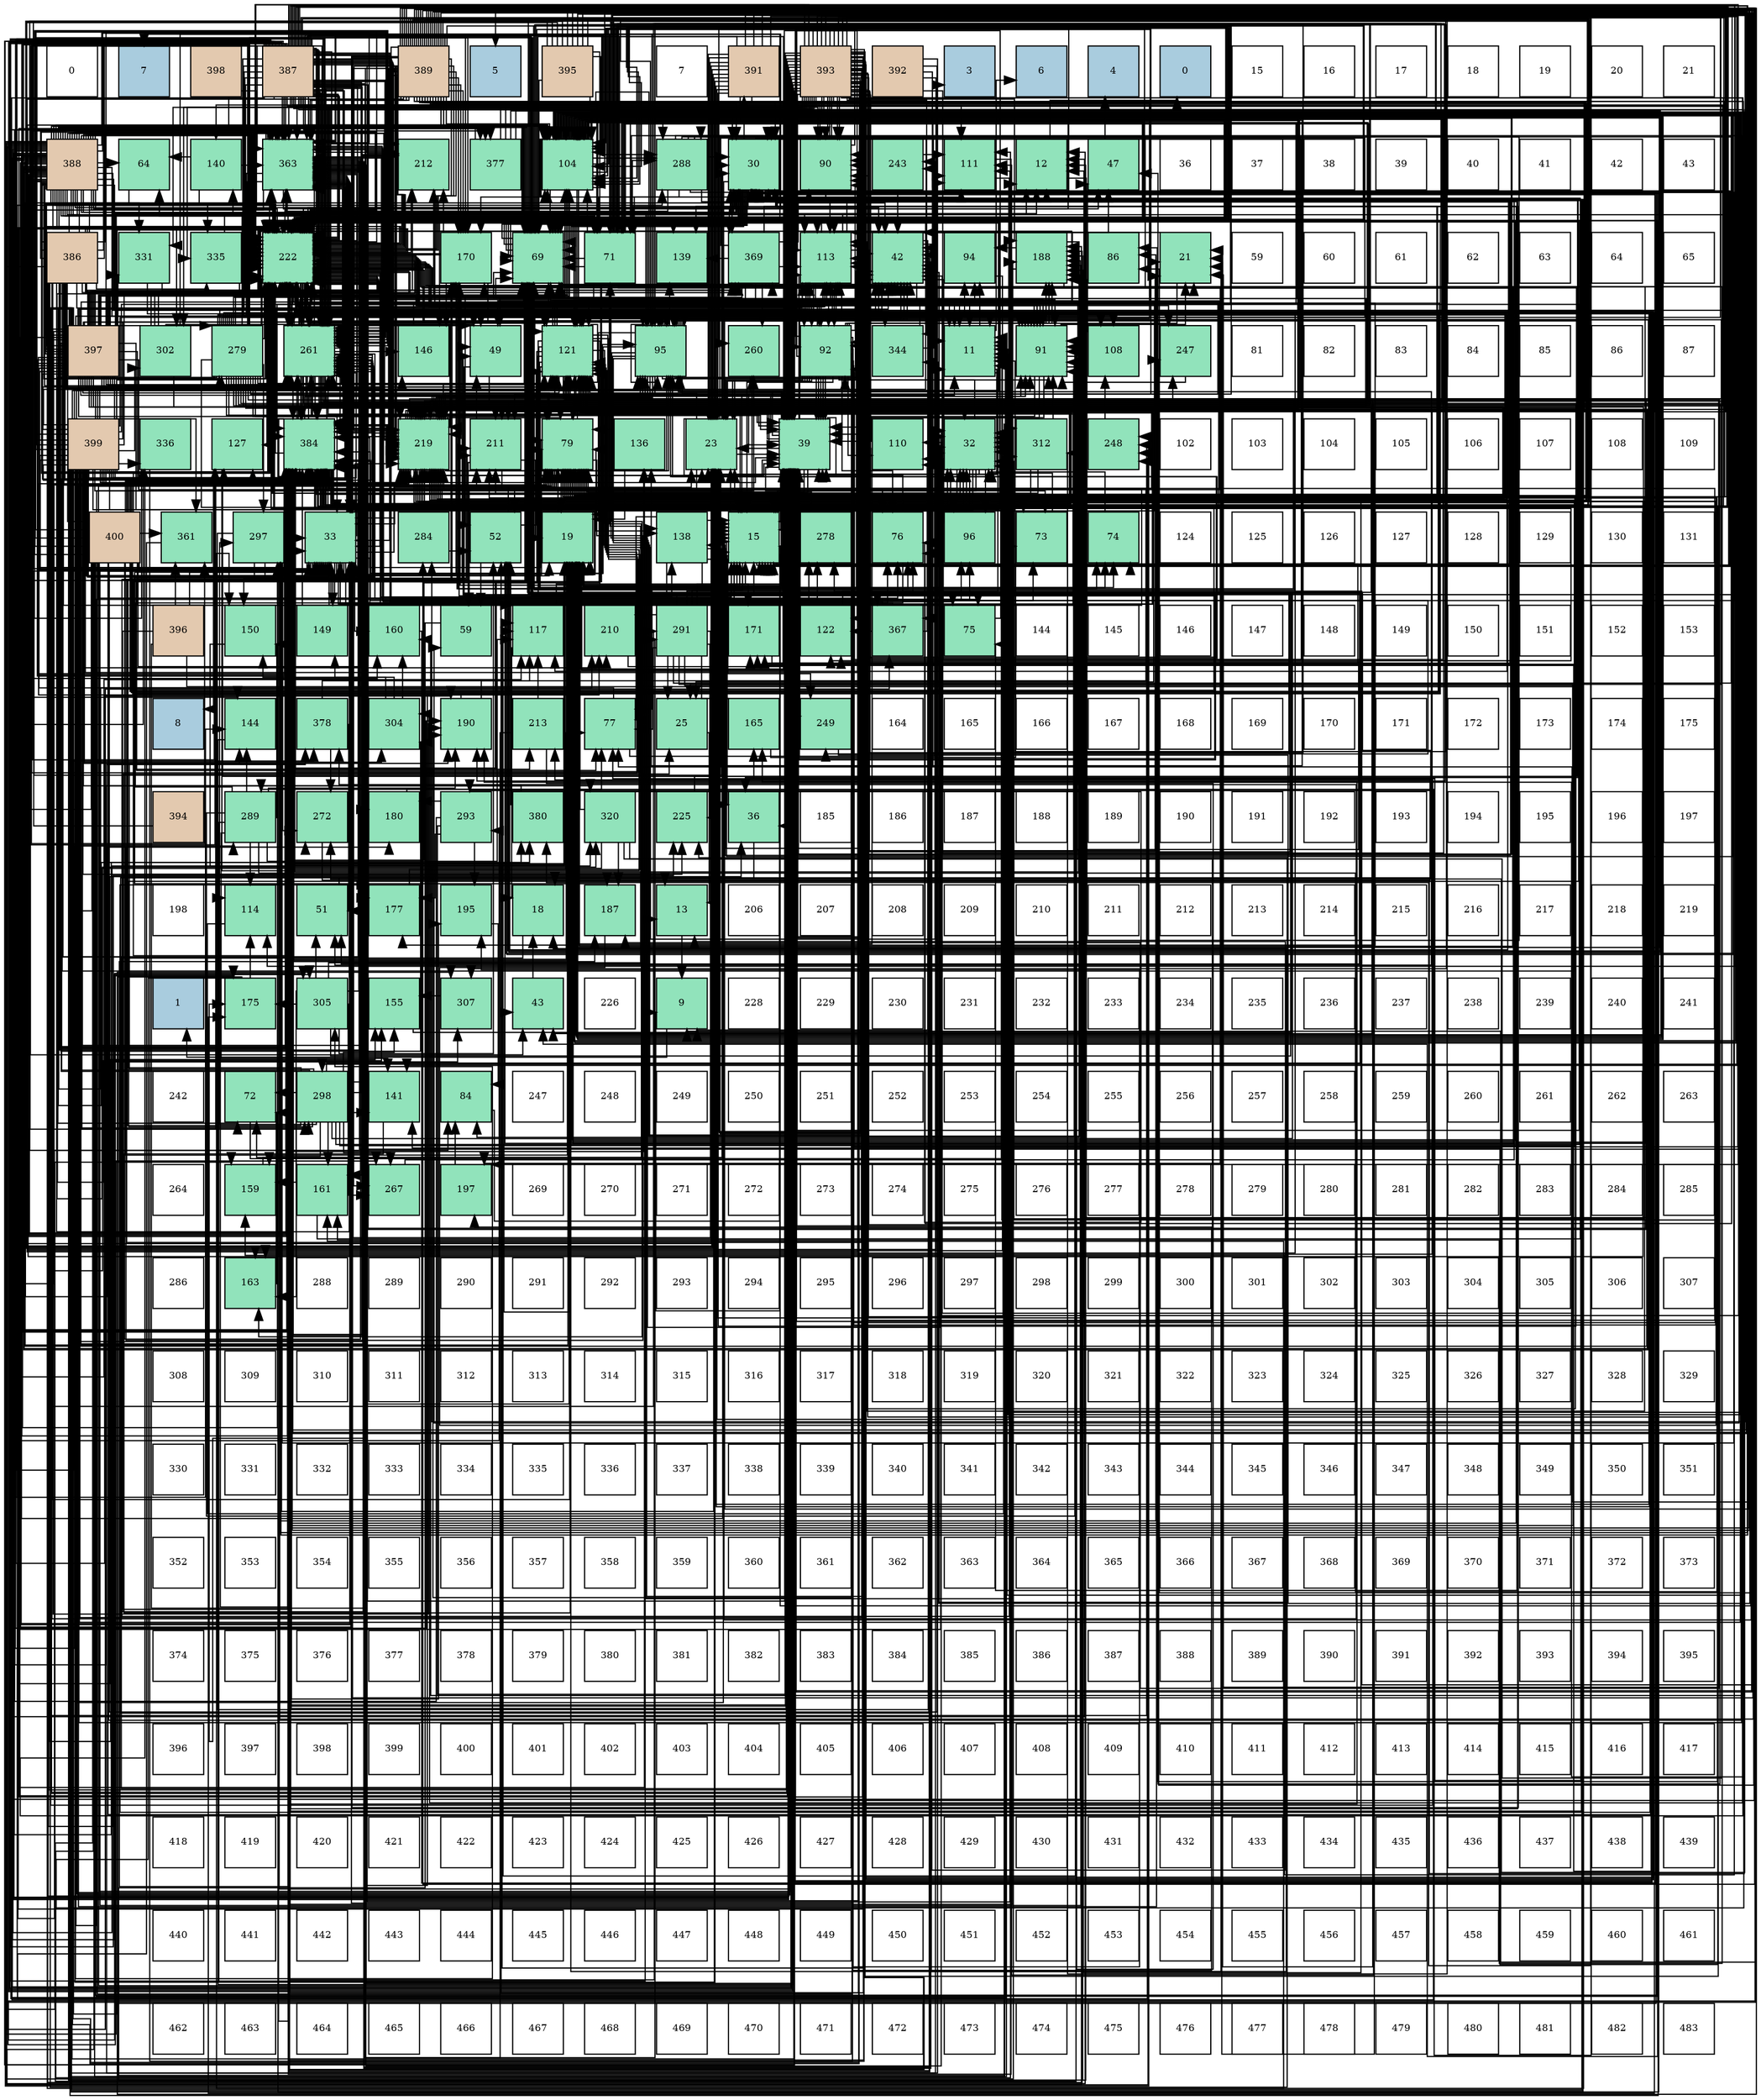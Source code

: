 digraph layout{
 rankdir=TB;
 splines=ortho;
 node [style=filled shape=square fixedsize=true width=0.6];
0[label="0", fontsize=8, fillcolor="#ffffff"];
1[label="7", fontsize=8, fillcolor="#a9ccde"];
2[label="398", fontsize=8, fillcolor="#e3c9af"];
3[label="387", fontsize=8, fillcolor="#e3c9af"];
4[label="389", fontsize=8, fillcolor="#e3c9af"];
5[label="5", fontsize=8, fillcolor="#a9ccde"];
6[label="395", fontsize=8, fillcolor="#e3c9af"];
7[label="7", fontsize=8, fillcolor="#ffffff"];
8[label="391", fontsize=8, fillcolor="#e3c9af"];
9[label="393", fontsize=8, fillcolor="#e3c9af"];
10[label="392", fontsize=8, fillcolor="#e3c9af"];
11[label="3", fontsize=8, fillcolor="#a9ccde"];
12[label="6", fontsize=8, fillcolor="#a9ccde"];
13[label="4", fontsize=8, fillcolor="#a9ccde"];
14[label="0", fontsize=8, fillcolor="#a9ccde"];
15[label="15", fontsize=8, fillcolor="#ffffff"];
16[label="16", fontsize=8, fillcolor="#ffffff"];
17[label="17", fontsize=8, fillcolor="#ffffff"];
18[label="18", fontsize=8, fillcolor="#ffffff"];
19[label="19", fontsize=8, fillcolor="#ffffff"];
20[label="20", fontsize=8, fillcolor="#ffffff"];
21[label="21", fontsize=8, fillcolor="#ffffff"];
22[label="388", fontsize=8, fillcolor="#e3c9af"];
23[label="64", fontsize=8, fillcolor="#91e3bb"];
24[label="140", fontsize=8, fillcolor="#91e3bb"];
25[label="363", fontsize=8, fillcolor="#91e3bb"];
26[label="212", fontsize=8, fillcolor="#91e3bb"];
27[label="377", fontsize=8, fillcolor="#91e3bb"];
28[label="104", fontsize=8, fillcolor="#91e3bb"];
29[label="288", fontsize=8, fillcolor="#91e3bb"];
30[label="30", fontsize=8, fillcolor="#91e3bb"];
31[label="90", fontsize=8, fillcolor="#91e3bb"];
32[label="243", fontsize=8, fillcolor="#91e3bb"];
33[label="111", fontsize=8, fillcolor="#91e3bb"];
34[label="12", fontsize=8, fillcolor="#91e3bb"];
35[label="47", fontsize=8, fillcolor="#91e3bb"];
36[label="36", fontsize=8, fillcolor="#ffffff"];
37[label="37", fontsize=8, fillcolor="#ffffff"];
38[label="38", fontsize=8, fillcolor="#ffffff"];
39[label="39", fontsize=8, fillcolor="#ffffff"];
40[label="40", fontsize=8, fillcolor="#ffffff"];
41[label="41", fontsize=8, fillcolor="#ffffff"];
42[label="42", fontsize=8, fillcolor="#ffffff"];
43[label="43", fontsize=8, fillcolor="#ffffff"];
44[label="386", fontsize=8, fillcolor="#e3c9af"];
45[label="331", fontsize=8, fillcolor="#91e3bb"];
46[label="335", fontsize=8, fillcolor="#91e3bb"];
47[label="222", fontsize=8, fillcolor="#91e3bb"];
48[label="170", fontsize=8, fillcolor="#91e3bb"];
49[label="69", fontsize=8, fillcolor="#91e3bb"];
50[label="71", fontsize=8, fillcolor="#91e3bb"];
51[label="139", fontsize=8, fillcolor="#91e3bb"];
52[label="369", fontsize=8, fillcolor="#91e3bb"];
53[label="113", fontsize=8, fillcolor="#91e3bb"];
54[label="42", fontsize=8, fillcolor="#91e3bb"];
55[label="94", fontsize=8, fillcolor="#91e3bb"];
56[label="188", fontsize=8, fillcolor="#91e3bb"];
57[label="86", fontsize=8, fillcolor="#91e3bb"];
58[label="21", fontsize=8, fillcolor="#91e3bb"];
59[label="59", fontsize=8, fillcolor="#ffffff"];
60[label="60", fontsize=8, fillcolor="#ffffff"];
61[label="61", fontsize=8, fillcolor="#ffffff"];
62[label="62", fontsize=8, fillcolor="#ffffff"];
63[label="63", fontsize=8, fillcolor="#ffffff"];
64[label="64", fontsize=8, fillcolor="#ffffff"];
65[label="65", fontsize=8, fillcolor="#ffffff"];
66[label="397", fontsize=8, fillcolor="#e3c9af"];
67[label="302", fontsize=8, fillcolor="#91e3bb"];
68[label="279", fontsize=8, fillcolor="#91e3bb"];
69[label="261", fontsize=8, fillcolor="#91e3bb"];
70[label="146", fontsize=8, fillcolor="#91e3bb"];
71[label="49", fontsize=8, fillcolor="#91e3bb"];
72[label="121", fontsize=8, fillcolor="#91e3bb"];
73[label="95", fontsize=8, fillcolor="#91e3bb"];
74[label="260", fontsize=8, fillcolor="#91e3bb"];
75[label="92", fontsize=8, fillcolor="#91e3bb"];
76[label="344", fontsize=8, fillcolor="#91e3bb"];
77[label="11", fontsize=8, fillcolor="#91e3bb"];
78[label="91", fontsize=8, fillcolor="#91e3bb"];
79[label="108", fontsize=8, fillcolor="#91e3bb"];
80[label="247", fontsize=8, fillcolor="#91e3bb"];
81[label="81", fontsize=8, fillcolor="#ffffff"];
82[label="82", fontsize=8, fillcolor="#ffffff"];
83[label="83", fontsize=8, fillcolor="#ffffff"];
84[label="84", fontsize=8, fillcolor="#ffffff"];
85[label="85", fontsize=8, fillcolor="#ffffff"];
86[label="86", fontsize=8, fillcolor="#ffffff"];
87[label="87", fontsize=8, fillcolor="#ffffff"];
88[label="399", fontsize=8, fillcolor="#e3c9af"];
89[label="336", fontsize=8, fillcolor="#91e3bb"];
90[label="127", fontsize=8, fillcolor="#91e3bb"];
91[label="384", fontsize=8, fillcolor="#91e3bb"];
92[label="219", fontsize=8, fillcolor="#91e3bb"];
93[label="211", fontsize=8, fillcolor="#91e3bb"];
94[label="79", fontsize=8, fillcolor="#91e3bb"];
95[label="136", fontsize=8, fillcolor="#91e3bb"];
96[label="23", fontsize=8, fillcolor="#91e3bb"];
97[label="39", fontsize=8, fillcolor="#91e3bb"];
98[label="110", fontsize=8, fillcolor="#91e3bb"];
99[label="32", fontsize=8, fillcolor="#91e3bb"];
100[label="312", fontsize=8, fillcolor="#91e3bb"];
101[label="248", fontsize=8, fillcolor="#91e3bb"];
102[label="102", fontsize=8, fillcolor="#ffffff"];
103[label="103", fontsize=8, fillcolor="#ffffff"];
104[label="104", fontsize=8, fillcolor="#ffffff"];
105[label="105", fontsize=8, fillcolor="#ffffff"];
106[label="106", fontsize=8, fillcolor="#ffffff"];
107[label="107", fontsize=8, fillcolor="#ffffff"];
108[label="108", fontsize=8, fillcolor="#ffffff"];
109[label="109", fontsize=8, fillcolor="#ffffff"];
110[label="400", fontsize=8, fillcolor="#e3c9af"];
111[label="361", fontsize=8, fillcolor="#91e3bb"];
112[label="297", fontsize=8, fillcolor="#91e3bb"];
113[label="33", fontsize=8, fillcolor="#91e3bb"];
114[label="284", fontsize=8, fillcolor="#91e3bb"];
115[label="52", fontsize=8, fillcolor="#91e3bb"];
116[label="19", fontsize=8, fillcolor="#91e3bb"];
117[label="138", fontsize=8, fillcolor="#91e3bb"];
118[label="15", fontsize=8, fillcolor="#91e3bb"];
119[label="278", fontsize=8, fillcolor="#91e3bb"];
120[label="76", fontsize=8, fillcolor="#91e3bb"];
121[label="96", fontsize=8, fillcolor="#91e3bb"];
122[label="73", fontsize=8, fillcolor="#91e3bb"];
123[label="74", fontsize=8, fillcolor="#91e3bb"];
124[label="124", fontsize=8, fillcolor="#ffffff"];
125[label="125", fontsize=8, fillcolor="#ffffff"];
126[label="126", fontsize=8, fillcolor="#ffffff"];
127[label="127", fontsize=8, fillcolor="#ffffff"];
128[label="128", fontsize=8, fillcolor="#ffffff"];
129[label="129", fontsize=8, fillcolor="#ffffff"];
130[label="130", fontsize=8, fillcolor="#ffffff"];
131[label="131", fontsize=8, fillcolor="#ffffff"];
132[label="396", fontsize=8, fillcolor="#e3c9af"];
133[label="150", fontsize=8, fillcolor="#91e3bb"];
134[label="149", fontsize=8, fillcolor="#91e3bb"];
135[label="160", fontsize=8, fillcolor="#91e3bb"];
136[label="59", fontsize=8, fillcolor="#91e3bb"];
137[label="117", fontsize=8, fillcolor="#91e3bb"];
138[label="210", fontsize=8, fillcolor="#91e3bb"];
139[label="291", fontsize=8, fillcolor="#91e3bb"];
140[label="171", fontsize=8, fillcolor="#91e3bb"];
141[label="122", fontsize=8, fillcolor="#91e3bb"];
142[label="367", fontsize=8, fillcolor="#91e3bb"];
143[label="75", fontsize=8, fillcolor="#91e3bb"];
144[label="144", fontsize=8, fillcolor="#ffffff"];
145[label="145", fontsize=8, fillcolor="#ffffff"];
146[label="146", fontsize=8, fillcolor="#ffffff"];
147[label="147", fontsize=8, fillcolor="#ffffff"];
148[label="148", fontsize=8, fillcolor="#ffffff"];
149[label="149", fontsize=8, fillcolor="#ffffff"];
150[label="150", fontsize=8, fillcolor="#ffffff"];
151[label="151", fontsize=8, fillcolor="#ffffff"];
152[label="152", fontsize=8, fillcolor="#ffffff"];
153[label="153", fontsize=8, fillcolor="#ffffff"];
154[label="8", fontsize=8, fillcolor="#a9ccde"];
155[label="144", fontsize=8, fillcolor="#91e3bb"];
156[label="378", fontsize=8, fillcolor="#91e3bb"];
157[label="304", fontsize=8, fillcolor="#91e3bb"];
158[label="190", fontsize=8, fillcolor="#91e3bb"];
159[label="213", fontsize=8, fillcolor="#91e3bb"];
160[label="77", fontsize=8, fillcolor="#91e3bb"];
161[label="25", fontsize=8, fillcolor="#91e3bb"];
162[label="165", fontsize=8, fillcolor="#91e3bb"];
163[label="249", fontsize=8, fillcolor="#91e3bb"];
164[label="164", fontsize=8, fillcolor="#ffffff"];
165[label="165", fontsize=8, fillcolor="#ffffff"];
166[label="166", fontsize=8, fillcolor="#ffffff"];
167[label="167", fontsize=8, fillcolor="#ffffff"];
168[label="168", fontsize=8, fillcolor="#ffffff"];
169[label="169", fontsize=8, fillcolor="#ffffff"];
170[label="170", fontsize=8, fillcolor="#ffffff"];
171[label="171", fontsize=8, fillcolor="#ffffff"];
172[label="172", fontsize=8, fillcolor="#ffffff"];
173[label="173", fontsize=8, fillcolor="#ffffff"];
174[label="174", fontsize=8, fillcolor="#ffffff"];
175[label="175", fontsize=8, fillcolor="#ffffff"];
176[label="394", fontsize=8, fillcolor="#e3c9af"];
177[label="289", fontsize=8, fillcolor="#91e3bb"];
178[label="272", fontsize=8, fillcolor="#91e3bb"];
179[label="180", fontsize=8, fillcolor="#91e3bb"];
180[label="293", fontsize=8, fillcolor="#91e3bb"];
181[label="380", fontsize=8, fillcolor="#91e3bb"];
182[label="320", fontsize=8, fillcolor="#91e3bb"];
183[label="225", fontsize=8, fillcolor="#91e3bb"];
184[label="36", fontsize=8, fillcolor="#91e3bb"];
185[label="185", fontsize=8, fillcolor="#ffffff"];
186[label="186", fontsize=8, fillcolor="#ffffff"];
187[label="187", fontsize=8, fillcolor="#ffffff"];
188[label="188", fontsize=8, fillcolor="#ffffff"];
189[label="189", fontsize=8, fillcolor="#ffffff"];
190[label="190", fontsize=8, fillcolor="#ffffff"];
191[label="191", fontsize=8, fillcolor="#ffffff"];
192[label="192", fontsize=8, fillcolor="#ffffff"];
193[label="193", fontsize=8, fillcolor="#ffffff"];
194[label="194", fontsize=8, fillcolor="#ffffff"];
195[label="195", fontsize=8, fillcolor="#ffffff"];
196[label="196", fontsize=8, fillcolor="#ffffff"];
197[label="197", fontsize=8, fillcolor="#ffffff"];
198[label="198", fontsize=8, fillcolor="#ffffff"];
199[label="114", fontsize=8, fillcolor="#91e3bb"];
200[label="51", fontsize=8, fillcolor="#91e3bb"];
201[label="177", fontsize=8, fillcolor="#91e3bb"];
202[label="195", fontsize=8, fillcolor="#91e3bb"];
203[label="18", fontsize=8, fillcolor="#91e3bb"];
204[label="187", fontsize=8, fillcolor="#91e3bb"];
205[label="13", fontsize=8, fillcolor="#91e3bb"];
206[label="206", fontsize=8, fillcolor="#ffffff"];
207[label="207", fontsize=8, fillcolor="#ffffff"];
208[label="208", fontsize=8, fillcolor="#ffffff"];
209[label="209", fontsize=8, fillcolor="#ffffff"];
210[label="210", fontsize=8, fillcolor="#ffffff"];
211[label="211", fontsize=8, fillcolor="#ffffff"];
212[label="212", fontsize=8, fillcolor="#ffffff"];
213[label="213", fontsize=8, fillcolor="#ffffff"];
214[label="214", fontsize=8, fillcolor="#ffffff"];
215[label="215", fontsize=8, fillcolor="#ffffff"];
216[label="216", fontsize=8, fillcolor="#ffffff"];
217[label="217", fontsize=8, fillcolor="#ffffff"];
218[label="218", fontsize=8, fillcolor="#ffffff"];
219[label="219", fontsize=8, fillcolor="#ffffff"];
220[label="1", fontsize=8, fillcolor="#a9ccde"];
221[label="175", fontsize=8, fillcolor="#91e3bb"];
222[label="305", fontsize=8, fillcolor="#91e3bb"];
223[label="155", fontsize=8, fillcolor="#91e3bb"];
224[label="307", fontsize=8, fillcolor="#91e3bb"];
225[label="43", fontsize=8, fillcolor="#91e3bb"];
226[label="226", fontsize=8, fillcolor="#ffffff"];
227[label="9", fontsize=8, fillcolor="#91e3bb"];
228[label="228", fontsize=8, fillcolor="#ffffff"];
229[label="229", fontsize=8, fillcolor="#ffffff"];
230[label="230", fontsize=8, fillcolor="#ffffff"];
231[label="231", fontsize=8, fillcolor="#ffffff"];
232[label="232", fontsize=8, fillcolor="#ffffff"];
233[label="233", fontsize=8, fillcolor="#ffffff"];
234[label="234", fontsize=8, fillcolor="#ffffff"];
235[label="235", fontsize=8, fillcolor="#ffffff"];
236[label="236", fontsize=8, fillcolor="#ffffff"];
237[label="237", fontsize=8, fillcolor="#ffffff"];
238[label="238", fontsize=8, fillcolor="#ffffff"];
239[label="239", fontsize=8, fillcolor="#ffffff"];
240[label="240", fontsize=8, fillcolor="#ffffff"];
241[label="241", fontsize=8, fillcolor="#ffffff"];
242[label="242", fontsize=8, fillcolor="#ffffff"];
243[label="72", fontsize=8, fillcolor="#91e3bb"];
244[label="298", fontsize=8, fillcolor="#91e3bb"];
245[label="141", fontsize=8, fillcolor="#91e3bb"];
246[label="84", fontsize=8, fillcolor="#91e3bb"];
247[label="247", fontsize=8, fillcolor="#ffffff"];
248[label="248", fontsize=8, fillcolor="#ffffff"];
249[label="249", fontsize=8, fillcolor="#ffffff"];
250[label="250", fontsize=8, fillcolor="#ffffff"];
251[label="251", fontsize=8, fillcolor="#ffffff"];
252[label="252", fontsize=8, fillcolor="#ffffff"];
253[label="253", fontsize=8, fillcolor="#ffffff"];
254[label="254", fontsize=8, fillcolor="#ffffff"];
255[label="255", fontsize=8, fillcolor="#ffffff"];
256[label="256", fontsize=8, fillcolor="#ffffff"];
257[label="257", fontsize=8, fillcolor="#ffffff"];
258[label="258", fontsize=8, fillcolor="#ffffff"];
259[label="259", fontsize=8, fillcolor="#ffffff"];
260[label="260", fontsize=8, fillcolor="#ffffff"];
261[label="261", fontsize=8, fillcolor="#ffffff"];
262[label="262", fontsize=8, fillcolor="#ffffff"];
263[label="263", fontsize=8, fillcolor="#ffffff"];
264[label="264", fontsize=8, fillcolor="#ffffff"];
265[label="159", fontsize=8, fillcolor="#91e3bb"];
266[label="161", fontsize=8, fillcolor="#91e3bb"];
267[label="267", fontsize=8, fillcolor="#91e3bb"];
268[label="197", fontsize=8, fillcolor="#91e3bb"];
269[label="269", fontsize=8, fillcolor="#ffffff"];
270[label="270", fontsize=8, fillcolor="#ffffff"];
271[label="271", fontsize=8, fillcolor="#ffffff"];
272[label="272", fontsize=8, fillcolor="#ffffff"];
273[label="273", fontsize=8, fillcolor="#ffffff"];
274[label="274", fontsize=8, fillcolor="#ffffff"];
275[label="275", fontsize=8, fillcolor="#ffffff"];
276[label="276", fontsize=8, fillcolor="#ffffff"];
277[label="277", fontsize=8, fillcolor="#ffffff"];
278[label="278", fontsize=8, fillcolor="#ffffff"];
279[label="279", fontsize=8, fillcolor="#ffffff"];
280[label="280", fontsize=8, fillcolor="#ffffff"];
281[label="281", fontsize=8, fillcolor="#ffffff"];
282[label="282", fontsize=8, fillcolor="#ffffff"];
283[label="283", fontsize=8, fillcolor="#ffffff"];
284[label="284", fontsize=8, fillcolor="#ffffff"];
285[label="285", fontsize=8, fillcolor="#ffffff"];
286[label="286", fontsize=8, fillcolor="#ffffff"];
287[label="163", fontsize=8, fillcolor="#91e3bb"];
288[label="288", fontsize=8, fillcolor="#ffffff"];
289[label="289", fontsize=8, fillcolor="#ffffff"];
290[label="290", fontsize=8, fillcolor="#ffffff"];
291[label="291", fontsize=8, fillcolor="#ffffff"];
292[label="292", fontsize=8, fillcolor="#ffffff"];
293[label="293", fontsize=8, fillcolor="#ffffff"];
294[label="294", fontsize=8, fillcolor="#ffffff"];
295[label="295", fontsize=8, fillcolor="#ffffff"];
296[label="296", fontsize=8, fillcolor="#ffffff"];
297[label="297", fontsize=8, fillcolor="#ffffff"];
298[label="298", fontsize=8, fillcolor="#ffffff"];
299[label="299", fontsize=8, fillcolor="#ffffff"];
300[label="300", fontsize=8, fillcolor="#ffffff"];
301[label="301", fontsize=8, fillcolor="#ffffff"];
302[label="302", fontsize=8, fillcolor="#ffffff"];
303[label="303", fontsize=8, fillcolor="#ffffff"];
304[label="304", fontsize=8, fillcolor="#ffffff"];
305[label="305", fontsize=8, fillcolor="#ffffff"];
306[label="306", fontsize=8, fillcolor="#ffffff"];
307[label="307", fontsize=8, fillcolor="#ffffff"];
308[label="308", fontsize=8, fillcolor="#ffffff"];
309[label="309", fontsize=8, fillcolor="#ffffff"];
310[label="310", fontsize=8, fillcolor="#ffffff"];
311[label="311", fontsize=8, fillcolor="#ffffff"];
312[label="312", fontsize=8, fillcolor="#ffffff"];
313[label="313", fontsize=8, fillcolor="#ffffff"];
314[label="314", fontsize=8, fillcolor="#ffffff"];
315[label="315", fontsize=8, fillcolor="#ffffff"];
316[label="316", fontsize=8, fillcolor="#ffffff"];
317[label="317", fontsize=8, fillcolor="#ffffff"];
318[label="318", fontsize=8, fillcolor="#ffffff"];
319[label="319", fontsize=8, fillcolor="#ffffff"];
320[label="320", fontsize=8, fillcolor="#ffffff"];
321[label="321", fontsize=8, fillcolor="#ffffff"];
322[label="322", fontsize=8, fillcolor="#ffffff"];
323[label="323", fontsize=8, fillcolor="#ffffff"];
324[label="324", fontsize=8, fillcolor="#ffffff"];
325[label="325", fontsize=8, fillcolor="#ffffff"];
326[label="326", fontsize=8, fillcolor="#ffffff"];
327[label="327", fontsize=8, fillcolor="#ffffff"];
328[label="328", fontsize=8, fillcolor="#ffffff"];
329[label="329", fontsize=8, fillcolor="#ffffff"];
330[label="330", fontsize=8, fillcolor="#ffffff"];
331[label="331", fontsize=8, fillcolor="#ffffff"];
332[label="332", fontsize=8, fillcolor="#ffffff"];
333[label="333", fontsize=8, fillcolor="#ffffff"];
334[label="334", fontsize=8, fillcolor="#ffffff"];
335[label="335", fontsize=8, fillcolor="#ffffff"];
336[label="336", fontsize=8, fillcolor="#ffffff"];
337[label="337", fontsize=8, fillcolor="#ffffff"];
338[label="338", fontsize=8, fillcolor="#ffffff"];
339[label="339", fontsize=8, fillcolor="#ffffff"];
340[label="340", fontsize=8, fillcolor="#ffffff"];
341[label="341", fontsize=8, fillcolor="#ffffff"];
342[label="342", fontsize=8, fillcolor="#ffffff"];
343[label="343", fontsize=8, fillcolor="#ffffff"];
344[label="344", fontsize=8, fillcolor="#ffffff"];
345[label="345", fontsize=8, fillcolor="#ffffff"];
346[label="346", fontsize=8, fillcolor="#ffffff"];
347[label="347", fontsize=8, fillcolor="#ffffff"];
348[label="348", fontsize=8, fillcolor="#ffffff"];
349[label="349", fontsize=8, fillcolor="#ffffff"];
350[label="350", fontsize=8, fillcolor="#ffffff"];
351[label="351", fontsize=8, fillcolor="#ffffff"];
352[label="352", fontsize=8, fillcolor="#ffffff"];
353[label="353", fontsize=8, fillcolor="#ffffff"];
354[label="354", fontsize=8, fillcolor="#ffffff"];
355[label="355", fontsize=8, fillcolor="#ffffff"];
356[label="356", fontsize=8, fillcolor="#ffffff"];
357[label="357", fontsize=8, fillcolor="#ffffff"];
358[label="358", fontsize=8, fillcolor="#ffffff"];
359[label="359", fontsize=8, fillcolor="#ffffff"];
360[label="360", fontsize=8, fillcolor="#ffffff"];
361[label="361", fontsize=8, fillcolor="#ffffff"];
362[label="362", fontsize=8, fillcolor="#ffffff"];
363[label="363", fontsize=8, fillcolor="#ffffff"];
364[label="364", fontsize=8, fillcolor="#ffffff"];
365[label="365", fontsize=8, fillcolor="#ffffff"];
366[label="366", fontsize=8, fillcolor="#ffffff"];
367[label="367", fontsize=8, fillcolor="#ffffff"];
368[label="368", fontsize=8, fillcolor="#ffffff"];
369[label="369", fontsize=8, fillcolor="#ffffff"];
370[label="370", fontsize=8, fillcolor="#ffffff"];
371[label="371", fontsize=8, fillcolor="#ffffff"];
372[label="372", fontsize=8, fillcolor="#ffffff"];
373[label="373", fontsize=8, fillcolor="#ffffff"];
374[label="374", fontsize=8, fillcolor="#ffffff"];
375[label="375", fontsize=8, fillcolor="#ffffff"];
376[label="376", fontsize=8, fillcolor="#ffffff"];
377[label="377", fontsize=8, fillcolor="#ffffff"];
378[label="378", fontsize=8, fillcolor="#ffffff"];
379[label="379", fontsize=8, fillcolor="#ffffff"];
380[label="380", fontsize=8, fillcolor="#ffffff"];
381[label="381", fontsize=8, fillcolor="#ffffff"];
382[label="382", fontsize=8, fillcolor="#ffffff"];
383[label="383", fontsize=8, fillcolor="#ffffff"];
384[label="384", fontsize=8, fillcolor="#ffffff"];
385[label="385", fontsize=8, fillcolor="#ffffff"];
386[label="386", fontsize=8, fillcolor="#ffffff"];
387[label="387", fontsize=8, fillcolor="#ffffff"];
388[label="388", fontsize=8, fillcolor="#ffffff"];
389[label="389", fontsize=8, fillcolor="#ffffff"];
390[label="390", fontsize=8, fillcolor="#ffffff"];
391[label="391", fontsize=8, fillcolor="#ffffff"];
392[label="392", fontsize=8, fillcolor="#ffffff"];
393[label="393", fontsize=8, fillcolor="#ffffff"];
394[label="394", fontsize=8, fillcolor="#ffffff"];
395[label="395", fontsize=8, fillcolor="#ffffff"];
396[label="396", fontsize=8, fillcolor="#ffffff"];
397[label="397", fontsize=8, fillcolor="#ffffff"];
398[label="398", fontsize=8, fillcolor="#ffffff"];
399[label="399", fontsize=8, fillcolor="#ffffff"];
400[label="400", fontsize=8, fillcolor="#ffffff"];
401[label="401", fontsize=8, fillcolor="#ffffff"];
402[label="402", fontsize=8, fillcolor="#ffffff"];
403[label="403", fontsize=8, fillcolor="#ffffff"];
404[label="404", fontsize=8, fillcolor="#ffffff"];
405[label="405", fontsize=8, fillcolor="#ffffff"];
406[label="406", fontsize=8, fillcolor="#ffffff"];
407[label="407", fontsize=8, fillcolor="#ffffff"];
408[label="408", fontsize=8, fillcolor="#ffffff"];
409[label="409", fontsize=8, fillcolor="#ffffff"];
410[label="410", fontsize=8, fillcolor="#ffffff"];
411[label="411", fontsize=8, fillcolor="#ffffff"];
412[label="412", fontsize=8, fillcolor="#ffffff"];
413[label="413", fontsize=8, fillcolor="#ffffff"];
414[label="414", fontsize=8, fillcolor="#ffffff"];
415[label="415", fontsize=8, fillcolor="#ffffff"];
416[label="416", fontsize=8, fillcolor="#ffffff"];
417[label="417", fontsize=8, fillcolor="#ffffff"];
418[label="418", fontsize=8, fillcolor="#ffffff"];
419[label="419", fontsize=8, fillcolor="#ffffff"];
420[label="420", fontsize=8, fillcolor="#ffffff"];
421[label="421", fontsize=8, fillcolor="#ffffff"];
422[label="422", fontsize=8, fillcolor="#ffffff"];
423[label="423", fontsize=8, fillcolor="#ffffff"];
424[label="424", fontsize=8, fillcolor="#ffffff"];
425[label="425", fontsize=8, fillcolor="#ffffff"];
426[label="426", fontsize=8, fillcolor="#ffffff"];
427[label="427", fontsize=8, fillcolor="#ffffff"];
428[label="428", fontsize=8, fillcolor="#ffffff"];
429[label="429", fontsize=8, fillcolor="#ffffff"];
430[label="430", fontsize=8, fillcolor="#ffffff"];
431[label="431", fontsize=8, fillcolor="#ffffff"];
432[label="432", fontsize=8, fillcolor="#ffffff"];
433[label="433", fontsize=8, fillcolor="#ffffff"];
434[label="434", fontsize=8, fillcolor="#ffffff"];
435[label="435", fontsize=8, fillcolor="#ffffff"];
436[label="436", fontsize=8, fillcolor="#ffffff"];
437[label="437", fontsize=8, fillcolor="#ffffff"];
438[label="438", fontsize=8, fillcolor="#ffffff"];
439[label="439", fontsize=8, fillcolor="#ffffff"];
440[label="440", fontsize=8, fillcolor="#ffffff"];
441[label="441", fontsize=8, fillcolor="#ffffff"];
442[label="442", fontsize=8, fillcolor="#ffffff"];
443[label="443", fontsize=8, fillcolor="#ffffff"];
444[label="444", fontsize=8, fillcolor="#ffffff"];
445[label="445", fontsize=8, fillcolor="#ffffff"];
446[label="446", fontsize=8, fillcolor="#ffffff"];
447[label="447", fontsize=8, fillcolor="#ffffff"];
448[label="448", fontsize=8, fillcolor="#ffffff"];
449[label="449", fontsize=8, fillcolor="#ffffff"];
450[label="450", fontsize=8, fillcolor="#ffffff"];
451[label="451", fontsize=8, fillcolor="#ffffff"];
452[label="452", fontsize=8, fillcolor="#ffffff"];
453[label="453", fontsize=8, fillcolor="#ffffff"];
454[label="454", fontsize=8, fillcolor="#ffffff"];
455[label="455", fontsize=8, fillcolor="#ffffff"];
456[label="456", fontsize=8, fillcolor="#ffffff"];
457[label="457", fontsize=8, fillcolor="#ffffff"];
458[label="458", fontsize=8, fillcolor="#ffffff"];
459[label="459", fontsize=8, fillcolor="#ffffff"];
460[label="460", fontsize=8, fillcolor="#ffffff"];
461[label="461", fontsize=8, fillcolor="#ffffff"];
462[label="462", fontsize=8, fillcolor="#ffffff"];
463[label="463", fontsize=8, fillcolor="#ffffff"];
464[label="464", fontsize=8, fillcolor="#ffffff"];
465[label="465", fontsize=8, fillcolor="#ffffff"];
466[label="466", fontsize=8, fillcolor="#ffffff"];
467[label="467", fontsize=8, fillcolor="#ffffff"];
468[label="468", fontsize=8, fillcolor="#ffffff"];
469[label="469", fontsize=8, fillcolor="#ffffff"];
470[label="470", fontsize=8, fillcolor="#ffffff"];
471[label="471", fontsize=8, fillcolor="#ffffff"];
472[label="472", fontsize=8, fillcolor="#ffffff"];
473[label="473", fontsize=8, fillcolor="#ffffff"];
474[label="474", fontsize=8, fillcolor="#ffffff"];
475[label="475", fontsize=8, fillcolor="#ffffff"];
476[label="476", fontsize=8, fillcolor="#ffffff"];
477[label="477", fontsize=8, fillcolor="#ffffff"];
478[label="478", fontsize=8, fillcolor="#ffffff"];
479[label="479", fontsize=8, fillcolor="#ffffff"];
480[label="480", fontsize=8, fillcolor="#ffffff"];
481[label="481", fontsize=8, fillcolor="#ffffff"];
482[label="482", fontsize=8, fillcolor="#ffffff"];
483[label="483", fontsize=8, fillcolor="#ffffff"];
edge [constraint=false, style=vis];227 -> 220;
97 -> 11;
77 -> 12;
34 -> 14;
205 -> 227;
28 -> 227;
118 -> 227;
54 -> 227;
116 -> 97;
203 -> 97;
116 -> 97;
78 -> 97;
58 -> 77;
118 -> 77;
96 -> 77;
53 -> 34;
161 -> 205;
91 -> 205;
25 -> 205;
116 -> 28;
116 -> 28;
30 -> 118;
99 -> 118;
99 -> 118;
113 -> 118;
58 -> 54;
73 -> 54;
184 -> 54;
30 -> 8;
97 -> 116;
97 -> 116;
94 -> 116;
28 -> 116;
54 -> 203;
225 -> 203;
116 -> 116;
91 -> 78;
73 -> 78;
35 -> 13;
116 -> 58;
71 -> 58;
99 -> 118;
200 -> 118;
115 -> 96;
77 -> 96;
30 -> 96;
77 -> 96;
97 -> 77;
72 -> 53;
96 -> 53;
136 -> 34;
94 -> 161;
54 -> 91;
54 -> 25;
54 -> 205;
23 -> 116;
97 -> 116;
113 -> 116;
47 -> 28;
92 -> 28;
49 -> 30;
118 -> 30;
50 -> 99;
243 -> 99;
122 -> 99;
123 -> 99;
143 -> 99;
120 -> 113;
160 -> 113;
92 -> 58;
94 -> 58;
92 -> 73;
97 -> 73;
47 -> 73;
97 -> 73;
246 -> 184;
118 -> 184;
57 -> 54;
29 -> 30;
96 -> 30;
99 -> 97;
31 -> 97;
78 -> 97;
75 -> 94;
113 -> 94;
55 -> 28;
73 -> 54;
121 -> 54;
25 -> 225;
116 -> 225;
69 -> 225;
53 -> 203;
137 -> 203;
47 -> 116;
91 -> 116;
28 -> 116;
33 -> 91;
34 -> 73;
54 -> 78;
79 -> 35;
54 -> 35;
98 -> 116;
33 -> 71;
72 -> 58;
53 -> 58;
199 -> 99;
72 -> 200;
69 -> 118;
137 -> 118;
49 -> 115;
25 -> 77;
94 -> 30;
72 -> 77;
141 -> 77;
28 -> 77;
25 -> 77;
116 -> 97;
91 -> 97;
90 -> 154;
96 -> 72;
118 -> 96;
71 -> 53;
49 -> 53;
94 -> 136;
115 -> 136;
96 -> 34;
96 -> 34;
95 -> 94;
95 -> 116;
47 -> 54;
47 -> 54;
117 -> 54;
51 -> 54;
24 -> 23;
24 -> 97;
24 -> 25;
245 -> 116;
47 -> 116;
93 -> 116;
155 -> 97;
49 -> 97;
70 -> 97;
78 -> 97;
112 -> 113;
134 -> 113;
134 -> 91;
133 -> 116;
47 -> 116;
47 -> 47;
49 -> 92;
73 -> 92;
223 -> 49;
49 -> 118;
48 -> 118;
25 -> 118;
265 -> 118;
135 -> 30;
266 -> 30;
91 -> 50;
287 -> 243;
97 -> 122;
162 -> 122;
91 -> 122;
25 -> 122;
92 -> 99;
49 -> 123;
48 -> 123;
140 -> 123;
72 -> 123;
97 -> 143;
94 -> 99;
221 -> 99;
48 -> 120;
201 -> 160;
49 -> 160;
118 -> 160;
179 -> 160;
72 -> 113;
25 -> 113;
97 -> 92;
113 -> 94;
56 -> 94;
97 -> 94;
204 -> 94;
56 -> 58;
78 -> 58;
158 -> 92;
96 -> 97;
28 -> 47;
120 -> 97;
47 -> 246;
202 -> 246;
56 -> 246;
268 -> 246;
97 -> 118;
47 -> 184;
31 -> 184;
50 -> 57;
50 -> 29;
96 -> 96;
49 -> 30;
96 -> 30;
26 -> 99;
118 -> 99;
47 -> 99;
118 -> 99;
138 -> 97;
93 -> 31;
26 -> 78;
159 -> 78;
159 -> 25;
159 -> 137;
47 -> 78;
73 -> 97;
160 -> 97;
69 -> 75;
94 -> 113;
92 -> 94;
77 -> 55;
47 -> 28;
47 -> 28;
47 -> 73;
92 -> 73;
183 -> 73;
91 -> 73;
47 -> 121;
91 -> 54;
47 -> 54;
31 -> 25;
97 -> 116;
47 -> 69;
47 -> 225;
92 -> 53;
92 -> 53;
69 -> 137;
53 -> 47;
53 -> 91;
91 -> 116;
53 -> 91;
53 -> 34;
91 -> 91;
28 -> 28;
91 -> 116;
32 -> 33;
32 -> 54;
53 -> 73;
69 -> 73;
92 -> 73;
80 -> 78;
101 -> 79;
163 -> 54;
69 -> 35;
113 -> 5;
30 -> 98;
30 -> 49;
116 -> 116;
69 -> 33;
72 -> 72;
97 -> 72;
72 -> 53;
91 -> 199;
53 -> 72;
74 -> 200;
69 -> 69;
78 -> 137;
96 -> 115;
47 -> 77;
116 -> 94;
49 -> 30;
267 -> 30;
115 -> 72;
91 -> 72;
78 -> 141;
75 -> 141;
178 -> 28;
47 -> 28;
113 -> 25;
97 -> 97;
49 -> 97;
92 -> 90;
119 -> 96;
68 -> 72;
68 -> 23;
68 -> 113;
68 -> 49;
68 -> 243;
68 -> 47;
68 -> 49;
68 -> 71;
68 -> 49;
68 -> 245;
68 -> 47;
68 -> 155;
68 -> 49;
68 -> 70;
68 -> 78;
68 -> 112;
68 -> 47;
68 -> 49;
68 -> 223;
68 -> 49;
68 -> 48;
68 -> 135;
68 -> 266;
68 -> 287;
68 -> 97;
68 -> 91;
68 -> 92;
68 -> 49;
68 -> 140;
68 -> 72;
68 -> 97;
68 -> 221;
68 -> 201;
68 -> 49;
68 -> 118;
68 -> 49;
68 -> 97;
68 -> 49;
30 -> 25;
30 -> 118;
30 -> 71;
30 -> 49;
30 -> 50;
30 -> 49;
47 -> 96;
47 -> 96;
47 -> 141;
47 -> 94;
47 -> 115;
93 -> 136;
93 -> 71;
28 -> 77;
28 -> 136;
28 -> 29;
28 -> 98;
28 -> 25;
28 -> 115;
28 -> 49;
28 -> 115;
28 -> 178;
114 -> 115;
75 -> 92;
75 -> 92;
75 -> 97;
75 -> 97;
75 -> 118;
75 -> 98;
75 -> 96;
75 -> 96;
75 -> 97;
75 -> 113;
75 -> 56;
75 -> 97;
75 -> 56;
75 -> 78;
75 -> 158;
75 -> 96;
75 -> 28;
75 -> 120;
75 -> 202;
75 -> 56;
75 -> 268;
75 -> 97;
75 -> 47;
75 -> 31;
75 -> 96;
75 -> 96;
91 -> 161;
91 -> 49;
91 -> 120;
91 -> 72;
91 -> 72;
91 -> 72;
91 -> 95;
91 -> 51;
91 -> 162;
91 -> 72;
91 -> 56;
91 -> 204;
91 -> 116;
91 -> 72;
91 -> 49;
28 -> 99;
28 -> 97;
28 -> 72;
28 -> 95;
28 -> 47;
28 -> 116;
28 -> 47;
29 -> 94;
29 -> 47;
29 -> 117;
29 -> 265;
29 -> 135;
29 -> 48;
29 -> 118;
29 -> 56;
177 -> 94;
177 -> 199;
177 -> 137;
177 -> 245;
177 -> 155;
177 -> 78;
177 -> 133;
177 -> 158;
177 -> 96;
177 -> 120;
73 -> 161;
73 -> 91;
73 -> 25;
73 -> 54;
73 -> 54;
73 -> 54;
73 -> 47;
73 -> 116;
73 -> 51;
73 -> 47;
73 -> 73;
139 -> 161;
139 -> 54;
139 -> 120;
139 -> 48;
139 -> 97;
139 -> 162;
139 -> 97;
139 -> 113;
139 -> 138;
139 -> 47;
139 -> 160;
139 -> 183;
139 -> 91;
139 -> 28;
30 -> 54;
30 -> 118;
30 -> 140;
30 -> 49;
30 -> 47;
30 -> 118;
30 -> 118;
30 -> 160;
180 -> 25;
180 -> 97;
180 -> 201;
180 -> 179;
180 -> 202;
47 -> 117;
47 -> 51;
52 -> 116;
52 -> 51;
52 -> 48;
52 -> 268;
52 -> 74;
52 -> 115;
52 -> 49;
25 -> 54;
25 -> 49;
25 -> 49;
25 -> 97;
25 -> 113;
112 -> 54;
112 -> 24;
112 -> 93;
112 -> 96;
112 -> 93;
112 -> 113;
112 -> 30;
112 -> 178;
112 -> 97;
244 -> 243;
244 -> 245;
244 -> 93;
244 -> 155;
244 -> 49;
244 -> 112;
244 -> 47;
244 -> 223;
244 -> 49;
244 -> 25;
244 -> 265;
244 -> 266;
244 -> 91;
244 -> 287;
244 -> 162;
244 -> 92;
244 -> 48;
244 -> 49;
244 -> 179;
244 -> 267;
69 -> 71;
69 -> 50;
69 -> 47;
69 -> 97;
69 -> 28;
69 -> 91;
69 -> 47;
69 -> 70;
69 -> 133;
69 -> 47;
69 -> 120;
69 -> 72;
30 -> 120;
30 -> 91;
30 -> 93;
30 -> 133;
30 -> 140;
30 -> 49;
30 -> 49;
50 -> 92;
50 -> 53;
50 -> 49;
50 -> 49;
50 -> 134;
50 -> 28;
50 -> 69;
50 -> 97;
50 -> 47;
50 -> 75;
67 -> 92;
67 -> 70;
67 -> 48;
67 -> 48;
67 -> 48;
67 -> 116;
48 -> 70;
48 -> 26;
48 -> 47;
48 -> 73;
48 -> 47;
157 -> 134;
157 -> 133;
157 -> 135;
157 -> 201;
222 -> 200;
222 -> 115;
222 -> 49;
222 -> 25;
222 -> 265;
222 -> 221;
222 -> 50;
222 -> 267;
92 -> 73;
92 -> 287;
92 -> 56;
224 -> 223;
113 -> 49;
113 -> 25;
113 -> 135;
113 -> 204;
113 -> 56;
69 -> 50;
69 -> 91;
69 -> 25;
69 -> 50;
73 -> 54;
73 -> 287;
73 -> 56;
73 -> 93;
73 -> 92;
73 -> 69;
50 -> 243;
50 -> 31;
50 -> 69;
50 -> 159;
50 -> 160;
50 -> 77;
50 -> 47;
50 -> 47;
50 -> 31;
50 -> 53;
50 -> 69;
100 -> 91;
100 -> 78;
100 -> 93;
30 -> 143;
30 -> 94;
30 -> 25;
30 -> 49;
30 -> 94;
30 -> 118;
30 -> 72;
30 -> 25;
30 -> 50;
117 -> 140;
117 -> 47;
117 -> 118;
117 -> 160;
117 -> 163;
91 -> 31;
91 -> 72;
91 -> 202;
113 -> 72;
113 -> 94;
113 -> 48;
113 -> 25;
47 -> 201;
47 -> 179;
97 -> 118;
97 -> 163;
69 -> 72;
69 -> 50;
182 -> 116;
182 -> 97;
182 -> 204;
182 -> 120;
182 -> 47;
182 -> 47;
69 -> 204;
69 -> 96;
69 -> 28;
69 -> 47;
97 -> 28;
91 -> 57;
91 -> 57;
72 -> 118;
72 -> 91;
72 -> 97;
72 -> 53;
72 -> 91;
72 -> 32;
72 -> 53;
25 -> 113;
25 -> 116;
25 -> 138;
92 -> 97;
91 -> 97;
47 -> 26;
47 -> 77;
47 -> 47;
97 -> 26;
45 -> 26;
45 -> 92;
113 -> 25;
113 -> 137;
113 -> 47;
113 -> 92;
47 -> 78;
47 -> 28;
92 -> 73;
46 -> 34;
46 -> 69;
89 -> 75;
47 -> 75;
47 -> 75;
47 -> 94;
47 -> 28;
28 -> 116;
28 -> 92;
28 -> 47;
97 -> 94;
47 -> 77;
56 -> 55;
76 -> 55;
76 -> 33;
69 -> 55;
69 -> 69;
69 -> 92;
47 -> 47;
47 -> 47;
47 -> 80;
97 -> 47;
92 -> 28;
73 -> 92;
73 -> 91;
72 -> 53;
72 -> 92;
72 -> 91;
99 -> 121;
99 -> 47;
99 -> 75;
91 -> 47;
47 -> 47;
28 -> 47;
28 -> 116;
28 -> 47;
28 -> 28;
72 -> 91;
97 -> 91;
30 -> 91;
30 -> 54;
30 -> 49;
158 -> 92;
92 -> 80;
111 -> 101;
25 -> 79;
25 -> 79;
25 -> 163;
91 -> 69;
25 -> 35;
142 -> 98;
142 -> 25;
142 -> 141;
142 -> 91;
28 -> 116;
28 -> 96;
28 -> 116;
28 -> 78;
28 -> 47;
52 -> 71;
52 -> 33;
52 -> 69;
52 -> 72;
52 -> 53;
52 -> 49;
52 -> 113;
97 -> 33;
97 -> 69;
97 -> 53;
97 -> 78;
97 -> 96;
97 -> 78;
90 -> 71;
90 -> 72;
91 -> 72;
91 -> 72;
97 -> 72;
69 -> 53;
47 -> 53;
91 -> 77;
91 -> 91;
91 -> 69;
91 -> 49;
27 -> 99;
27 -> 115;
27 -> 199;
27 -> 115;
27 -> 75;
156 -> 200;
156 -> 137;
156 -> 178;
113 -> 94;
113 -> 25;
113 -> 267;
113 -> 113;
181 -> 25;
181 -> 115;
47 -> 72;
47 -> 28;
47 -> 113;
94 -> 75;
94 -> 178;
94 -> 113;
47 -> 1;
91 -> 92;
47 -> 90;
44 -> 25;
44 -> 116;
44 -> 25;
44 -> 69;
44 -> 34;
44 -> 94;
44 -> 25;
44 -> 223;
44 -> 25;
44 -> 266;
44 -> 25;
44 -> 25;
44 -> 56;
44 -> 97;
44 -> 92;
44 -> 91;
44 -> 47;
44 -> 91;
44 -> 53;
44 -> 101;
44 -> 91;
44 -> 29;
44 -> 139;
44 -> 52;
44 -> 25;
44 -> 224;
44 -> 113;
44 -> 97;
44 -> 69;
44 -> 25;
44 -> 91;
44 -> 47;
44 -> 46;
44 -> 47;
44 -> 47;
44 -> 25;
44 -> 25;
44 -> 25;
44 -> 91;
44 -> 25;
44 -> 52;
44 -> 91;
44 -> 27;
44 -> 156;
44 -> 91;
44 -> 47;
3 -> 91;
3 -> 91;
3 -> 143;
3 -> 121;
3 -> 137;
3 -> 91;
3 -> 28;
3 -> 33;
3 -> 34;
3 -> 54;
3 -> 155;
3 -> 78;
3 -> 112;
3 -> 47;
3 -> 49;
3 -> 266;
3 -> 91;
3 -> 91;
3 -> 92;
3 -> 49;
3 -> 48;
3 -> 72;
3 -> 94;
3 -> 221;
3 -> 72;
3 -> 78;
3 -> 158;
3 -> 268;
3 -> 97;
3 -> 31;
3 -> 26;
3 -> 69;
3 -> 94;
3 -> 47;
3 -> 92;
3 -> 183;
3 -> 91;
3 -> 47;
3 -> 91;
3 -> 31;
3 -> 97;
3 -> 47;
3 -> 69;
3 -> 91;
3 -> 91;
3 -> 28;
3 -> 91;
3 -> 69;
3 -> 69;
3 -> 91;
3 -> 29;
3 -> 30;
3 -> 180;
3 -> 52;
3 -> 112;
3 -> 69;
3 -> 50;
3 -> 92;
3 -> 117;
3 -> 91;
3 -> 47;
3 -> 97;
3 -> 91;
3 -> 25;
3 -> 92;
3 -> 91;
3 -> 47;
3 -> 97;
3 -> 92;
3 -> 89;
3 -> 47;
3 -> 28;
3 -> 97;
3 -> 47;
3 -> 56;
3 -> 97;
3 -> 92;
3 -> 91;
3 -> 47;
3 -> 28;
3 -> 158;
3 -> 92;
3 -> 25;
3 -> 91;
3 -> 25;
3 -> 142;
3 -> 28;
3 -> 52;
3 -> 91;
3 -> 27;
3 -> 156;
3 -> 113;
22 -> 54;
22 -> 54;
22 -> 23;
22 -> 47;
22 -> 92;
22 -> 47;
22 -> 118;
22 -> 113;
22 -> 53;
22 -> 47;
22 -> 54;
22 -> 47;
22 -> 47;
22 -> 47;
22 -> 49;
22 -> 265;
22 -> 91;
22 -> 92;
22 -> 49;
22 -> 97;
22 -> 78;
22 -> 47;
22 -> 97;
22 -> 47;
22 -> 47;
22 -> 73;
22 -> 47;
22 -> 47;
22 -> 28;
22 -> 101;
22 -> 72;
22 -> 267;
22 -> 92;
22 -> 28;
22 -> 177;
22 -> 180;
22 -> 47;
22 -> 52;
22 -> 25;
22 -> 112;
22 -> 30;
22 -> 50;
22 -> 67;
22 -> 222;
22 -> 92;
22 -> 113;
22 -> 69;
22 -> 73;
22 -> 50;
22 -> 100;
22 -> 30;
22 -> 47;
22 -> 182;
22 -> 72;
22 -> 92;
22 -> 47;
22 -> 97;
22 -> 45;
22 -> 113;
22 -> 47;
22 -> 46;
22 -> 89;
22 -> 47;
22 -> 47;
22 -> 56;
22 -> 69;
22 -> 47;
22 -> 47;
22 -> 28;
22 -> 111;
22 -> 25;
22 -> 91;
22 -> 25;
22 -> 142;
22 -> 97;
22 -> 90;
22 -> 91;
22 -> 91;
22 -> 181;
22 -> 47;
22 -> 94;
22 -> 47;
22 -> 47;
4 -> 91;
4 -> 91;
4 -> 113;
4 -> 92;
4 -> 92;
4 -> 92;
4 -> 121;
4 -> 47;
4 -> 33;
4 -> 90;
4 -> 93;
4 -> 49;
4 -> 112;
4 -> 47;
4 -> 25;
4 -> 49;
4 -> 48;
4 -> 94;
4 -> 221;
4 -> 48;
4 -> 25;
4 -> 47;
4 -> 31;
4 -> 92;
4 -> 92;
4 -> 91;
4 -> 47;
4 -> 92;
4 -> 92;
4 -> 91;
4 -> 92;
4 -> 80;
4 -> 92;
4 -> 91;
4 -> 177;
4 -> 139;
4 -> 30;
4 -> 69;
4 -> 50;
4 -> 48;
4 -> 222;
4 -> 92;
4 -> 224;
4 -> 113;
4 -> 50;
4 -> 100;
4 -> 91;
4 -> 113;
4 -> 47;
4 -> 91;
4 -> 92;
4 -> 91;
4 -> 92;
4 -> 47;
4 -> 97;
4 -> 47;
4 -> 76;
4 -> 97;
4 -> 92;
4 -> 73;
4 -> 91;
4 -> 72;
4 -> 97;
4 -> 158;
4 -> 92;
4 -> 28;
4 -> 52;
4 -> 181;
8 -> 96;
8 -> 96;
8 -> 96;
8 -> 118;
8 -> 71;
8 -> 94;
8 -> 96;
8 -> 96;
8 -> 50;
8 -> 96;
8 -> 96;
8 -> 96;
8 -> 96;
8 -> 118;
8 -> 49;
8 -> 96;
8 -> 96;
8 -> 114;
10 -> 142;
10 -> 28;
10 -> 27;
10 -> 156;
10 -> 113;
9 -> 97;
9 -> 29;
9 -> 199;
9 -> 137;
9 -> 49;
9 -> 115;
9 -> 96;
9 -> 24;
9 -> 245;
9 -> 47;
9 -> 78;
9 -> 97;
9 -> 97;
9 -> 97;
9 -> 97;
9 -> 158;
9 -> 97;
9 -> 31;
9 -> 96;
9 -> 49;
9 -> 96;
9 -> 94;
9 -> 92;
9 -> 31;
9 -> 91;
9 -> 53;
9 -> 30;
9 -> 69;
9 -> 97;
9 -> 91;
9 -> 74;
9 -> 69;
9 -> 47;
9 -> 91;
9 -> 97;
9 -> 30;
9 -> 47;
9 -> 93;
9 -> 28;
9 -> 73;
9 -> 244;
9 -> 67;
9 -> 48;
9 -> 157;
9 -> 224;
9 -> 73;
9 -> 100;
9 -> 117;
9 -> 91;
9 -> 97;
9 -> 69;
9 -> 97;
9 -> 91;
9 -> 72;
9 -> 97;
9 -> 45;
9 -> 46;
9 -> 89;
9 -> 47;
9 -> 47;
9 -> 97;
9 -> 56;
9 -> 76;
9 -> 97;
9 -> 72;
9 -> 99;
9 -> 91;
9 -> 47;
9 -> 28;
9 -> 72;
9 -> 97;
9 -> 30;
9 -> 25;
9 -> 97;
9 -> 97;
9 -> 47;
176 -> 113;
6 -> 72;
6 -> 29;
6 -> 96;
6 -> 118;
6 -> 94;
6 -> 96;
6 -> 50;
6 -> 96;
6 -> 49;
6 -> 96;
6 -> 119;
6 -> 93;
6 -> 114;
132 -> 113;
132 -> 111;
132 -> 25;
132 -> 25;
132 -> 47;
66 -> 94;
66 -> 95;
66 -> 47;
66 -> 26;
66 -> 118;
66 -> 47;
66 -> 138;
66 -> 159;
66 -> 69;
66 -> 94;
66 -> 47;
66 -> 47;
66 -> 47;
66 -> 183;
66 -> 47;
66 -> 91;
66 -> 97;
66 -> 47;
66 -> 69;
66 -> 53;
66 -> 53;
66 -> 91;
66 -> 53;
66 -> 47;
66 -> 91;
66 -> 78;
66 -> 47;
66 -> 68;
66 -> 47;
66 -> 28;
66 -> 75;
66 -> 73;
66 -> 47;
66 -> 30;
66 -> 157;
66 -> 182;
66 -> 69;
66 -> 91;
66 -> 92;
66 -> 91;
66 -> 45;
66 -> 113;
66 -> 47;
66 -> 47;
66 -> 47;
66 -> 47;
66 -> 69;
66 -> 47;
66 -> 97;
66 -> 92;
66 -> 73;
66 -> 72;
66 -> 99;
66 -> 91;
66 -> 47;
66 -> 28;
66 -> 28;
66 -> 72;
66 -> 30;
66 -> 158;
66 -> 92;
66 -> 111;
66 -> 25;
66 -> 91;
66 -> 97;
66 -> 69;
66 -> 47;
66 -> 181;
66 -> 47;
66 -> 94;
2 -> 90;
2 -> 92;
2 -> 47;
2 -> 91;
88 -> 31;
88 -> 69;
88 -> 72;
88 -> 69;
88 -> 26;
88 -> 118;
88 -> 138;
88 -> 26;
88 -> 73;
88 -> 69;
88 -> 77;
88 -> 47;
88 -> 183;
88 -> 31;
88 -> 47;
88 -> 92;
88 -> 69;
88 -> 91;
88 -> 32;
88 -> 53;
88 -> 69;
88 -> 69;
88 -> 69;
88 -> 97;
88 -> 74;
88 -> 69;
88 -> 96;
88 -> 47;
88 -> 119;
88 -> 68;
88 -> 30;
88 -> 28;
88 -> 75;
88 -> 244;
88 -> 30;
88 -> 67;
88 -> 157;
88 -> 222;
88 -> 69;
88 -> 30;
88 -> 113;
88 -> 69;
88 -> 182;
88 -> 69;
88 -> 91;
88 -> 91;
88 -> 97;
88 -> 113;
88 -> 47;
88 -> 92;
88 -> 89;
88 -> 28;
88 -> 97;
88 -> 47;
88 -> 56;
88 -> 76;
88 -> 69;
88 -> 47;
88 -> 92;
88 -> 73;
88 -> 72;
88 -> 99;
88 -> 28;
88 -> 97;
88 -> 30;
88 -> 158;
88 -> 92;
88 -> 25;
88 -> 90;
88 -> 69;
88 -> 47;
110 -> 99;
110 -> 33;
110 -> 101;
110 -> 69;
110 -> 113;
110 -> 116;
110 -> 69;
110 -> 97;
110 -> 91;
110 -> 74;
110 -> 69;
110 -> 78;
110 -> 91;
110 -> 119;
110 -> 68;
110 -> 30;
110 -> 47;
110 -> 28;
110 -> 75;
110 -> 73;
110 -> 47;
110 -> 244;
110 -> 69;
110 -> 30;
110 -> 113;
110 -> 69;
110 -> 91;
110 -> 91;
110 -> 111;
110 -> 25;
110 -> 25;
110 -> 90;
110 -> 91;
110 -> 97;
110 -> 69;
110 -> 47;
110 -> 94;
110 -> 47;
110 -> 91;
110 -> 47;
edge [constraint=true, style=invis];
0 -> 22 -> 44 -> 66 -> 88 -> 110 -> 132 -> 154 -> 176 -> 198 -> 220 -> 242 -> 264 -> 286 -> 308 -> 330 -> 352 -> 374 -> 396 -> 418 -> 440 -> 462;
1 -> 23 -> 45 -> 67 -> 89 -> 111 -> 133 -> 155 -> 177 -> 199 -> 221 -> 243 -> 265 -> 287 -> 309 -> 331 -> 353 -> 375 -> 397 -> 419 -> 441 -> 463;
2 -> 24 -> 46 -> 68 -> 90 -> 112 -> 134 -> 156 -> 178 -> 200 -> 222 -> 244 -> 266 -> 288 -> 310 -> 332 -> 354 -> 376 -> 398 -> 420 -> 442 -> 464;
3 -> 25 -> 47 -> 69 -> 91 -> 113 -> 135 -> 157 -> 179 -> 201 -> 223 -> 245 -> 267 -> 289 -> 311 -> 333 -> 355 -> 377 -> 399 -> 421 -> 443 -> 465;
4 -> 26 -> 48 -> 70 -> 92 -> 114 -> 136 -> 158 -> 180 -> 202 -> 224 -> 246 -> 268 -> 290 -> 312 -> 334 -> 356 -> 378 -> 400 -> 422 -> 444 -> 466;
5 -> 27 -> 49 -> 71 -> 93 -> 115 -> 137 -> 159 -> 181 -> 203 -> 225 -> 247 -> 269 -> 291 -> 313 -> 335 -> 357 -> 379 -> 401 -> 423 -> 445 -> 467;
6 -> 28 -> 50 -> 72 -> 94 -> 116 -> 138 -> 160 -> 182 -> 204 -> 226 -> 248 -> 270 -> 292 -> 314 -> 336 -> 358 -> 380 -> 402 -> 424 -> 446 -> 468;
7 -> 29 -> 51 -> 73 -> 95 -> 117 -> 139 -> 161 -> 183 -> 205 -> 227 -> 249 -> 271 -> 293 -> 315 -> 337 -> 359 -> 381 -> 403 -> 425 -> 447 -> 469;
8 -> 30 -> 52 -> 74 -> 96 -> 118 -> 140 -> 162 -> 184 -> 206 -> 228 -> 250 -> 272 -> 294 -> 316 -> 338 -> 360 -> 382 -> 404 -> 426 -> 448 -> 470;
9 -> 31 -> 53 -> 75 -> 97 -> 119 -> 141 -> 163 -> 185 -> 207 -> 229 -> 251 -> 273 -> 295 -> 317 -> 339 -> 361 -> 383 -> 405 -> 427 -> 449 -> 471;
10 -> 32 -> 54 -> 76 -> 98 -> 120 -> 142 -> 164 -> 186 -> 208 -> 230 -> 252 -> 274 -> 296 -> 318 -> 340 -> 362 -> 384 -> 406 -> 428 -> 450 -> 472;
11 -> 33 -> 55 -> 77 -> 99 -> 121 -> 143 -> 165 -> 187 -> 209 -> 231 -> 253 -> 275 -> 297 -> 319 -> 341 -> 363 -> 385 -> 407 -> 429 -> 451 -> 473;
12 -> 34 -> 56 -> 78 -> 100 -> 122 -> 144 -> 166 -> 188 -> 210 -> 232 -> 254 -> 276 -> 298 -> 320 -> 342 -> 364 -> 386 -> 408 -> 430 -> 452 -> 474;
13 -> 35 -> 57 -> 79 -> 101 -> 123 -> 145 -> 167 -> 189 -> 211 -> 233 -> 255 -> 277 -> 299 -> 321 -> 343 -> 365 -> 387 -> 409 -> 431 -> 453 -> 475;
14 -> 36 -> 58 -> 80 -> 102 -> 124 -> 146 -> 168 -> 190 -> 212 -> 234 -> 256 -> 278 -> 300 -> 322 -> 344 -> 366 -> 388 -> 410 -> 432 -> 454 -> 476;
15 -> 37 -> 59 -> 81 -> 103 -> 125 -> 147 -> 169 -> 191 -> 213 -> 235 -> 257 -> 279 -> 301 -> 323 -> 345 -> 367 -> 389 -> 411 -> 433 -> 455 -> 477;
16 -> 38 -> 60 -> 82 -> 104 -> 126 -> 148 -> 170 -> 192 -> 214 -> 236 -> 258 -> 280 -> 302 -> 324 -> 346 -> 368 -> 390 -> 412 -> 434 -> 456 -> 478;
17 -> 39 -> 61 -> 83 -> 105 -> 127 -> 149 -> 171 -> 193 -> 215 -> 237 -> 259 -> 281 -> 303 -> 325 -> 347 -> 369 -> 391 -> 413 -> 435 -> 457 -> 479;
18 -> 40 -> 62 -> 84 -> 106 -> 128 -> 150 -> 172 -> 194 -> 216 -> 238 -> 260 -> 282 -> 304 -> 326 -> 348 -> 370 -> 392 -> 414 -> 436 -> 458 -> 480;
19 -> 41 -> 63 -> 85 -> 107 -> 129 -> 151 -> 173 -> 195 -> 217 -> 239 -> 261 -> 283 -> 305 -> 327 -> 349 -> 371 -> 393 -> 415 -> 437 -> 459 -> 481;
20 -> 42 -> 64 -> 86 -> 108 -> 130 -> 152 -> 174 -> 196 -> 218 -> 240 -> 262 -> 284 -> 306 -> 328 -> 350 -> 372 -> 394 -> 416 -> 438 -> 460 -> 482;
21 -> 43 -> 65 -> 87 -> 109 -> 131 -> 153 -> 175 -> 197 -> 219 -> 241 -> 263 -> 285 -> 307 -> 329 -> 351 -> 373 -> 395 -> 417 -> 439 -> 461 -> 483;
rank = same {0 -> 1 -> 2 -> 3 -> 4 -> 5 -> 6 -> 7 -> 8 -> 9 -> 10 -> 11 -> 12 -> 13 -> 14 -> 15 -> 16 -> 17 -> 18 -> 19 -> 20 -> 21};
rank = same {22 -> 23 -> 24 -> 25 -> 26 -> 27 -> 28 -> 29 -> 30 -> 31 -> 32 -> 33 -> 34 -> 35 -> 36 -> 37 -> 38 -> 39 -> 40 -> 41 -> 42 -> 43};
rank = same {44 -> 45 -> 46 -> 47 -> 48 -> 49 -> 50 -> 51 -> 52 -> 53 -> 54 -> 55 -> 56 -> 57 -> 58 -> 59 -> 60 -> 61 -> 62 -> 63 -> 64 -> 65};
rank = same {66 -> 67 -> 68 -> 69 -> 70 -> 71 -> 72 -> 73 -> 74 -> 75 -> 76 -> 77 -> 78 -> 79 -> 80 -> 81 -> 82 -> 83 -> 84 -> 85 -> 86 -> 87};
rank = same {88 -> 89 -> 90 -> 91 -> 92 -> 93 -> 94 -> 95 -> 96 -> 97 -> 98 -> 99 -> 100 -> 101 -> 102 -> 103 -> 104 -> 105 -> 106 -> 107 -> 108 -> 109};
rank = same {110 -> 111 -> 112 -> 113 -> 114 -> 115 -> 116 -> 117 -> 118 -> 119 -> 120 -> 121 -> 122 -> 123 -> 124 -> 125 -> 126 -> 127 -> 128 -> 129 -> 130 -> 131};
rank = same {132 -> 133 -> 134 -> 135 -> 136 -> 137 -> 138 -> 139 -> 140 -> 141 -> 142 -> 143 -> 144 -> 145 -> 146 -> 147 -> 148 -> 149 -> 150 -> 151 -> 152 -> 153};
rank = same {154 -> 155 -> 156 -> 157 -> 158 -> 159 -> 160 -> 161 -> 162 -> 163 -> 164 -> 165 -> 166 -> 167 -> 168 -> 169 -> 170 -> 171 -> 172 -> 173 -> 174 -> 175};
rank = same {176 -> 177 -> 178 -> 179 -> 180 -> 181 -> 182 -> 183 -> 184 -> 185 -> 186 -> 187 -> 188 -> 189 -> 190 -> 191 -> 192 -> 193 -> 194 -> 195 -> 196 -> 197};
rank = same {198 -> 199 -> 200 -> 201 -> 202 -> 203 -> 204 -> 205 -> 206 -> 207 -> 208 -> 209 -> 210 -> 211 -> 212 -> 213 -> 214 -> 215 -> 216 -> 217 -> 218 -> 219};
rank = same {220 -> 221 -> 222 -> 223 -> 224 -> 225 -> 226 -> 227 -> 228 -> 229 -> 230 -> 231 -> 232 -> 233 -> 234 -> 235 -> 236 -> 237 -> 238 -> 239 -> 240 -> 241};
rank = same {242 -> 243 -> 244 -> 245 -> 246 -> 247 -> 248 -> 249 -> 250 -> 251 -> 252 -> 253 -> 254 -> 255 -> 256 -> 257 -> 258 -> 259 -> 260 -> 261 -> 262 -> 263};
rank = same {264 -> 265 -> 266 -> 267 -> 268 -> 269 -> 270 -> 271 -> 272 -> 273 -> 274 -> 275 -> 276 -> 277 -> 278 -> 279 -> 280 -> 281 -> 282 -> 283 -> 284 -> 285};
rank = same {286 -> 287 -> 288 -> 289 -> 290 -> 291 -> 292 -> 293 -> 294 -> 295 -> 296 -> 297 -> 298 -> 299 -> 300 -> 301 -> 302 -> 303 -> 304 -> 305 -> 306 -> 307};
rank = same {308 -> 309 -> 310 -> 311 -> 312 -> 313 -> 314 -> 315 -> 316 -> 317 -> 318 -> 319 -> 320 -> 321 -> 322 -> 323 -> 324 -> 325 -> 326 -> 327 -> 328 -> 329};
rank = same {330 -> 331 -> 332 -> 333 -> 334 -> 335 -> 336 -> 337 -> 338 -> 339 -> 340 -> 341 -> 342 -> 343 -> 344 -> 345 -> 346 -> 347 -> 348 -> 349 -> 350 -> 351};
rank = same {352 -> 353 -> 354 -> 355 -> 356 -> 357 -> 358 -> 359 -> 360 -> 361 -> 362 -> 363 -> 364 -> 365 -> 366 -> 367 -> 368 -> 369 -> 370 -> 371 -> 372 -> 373};
rank = same {374 -> 375 -> 376 -> 377 -> 378 -> 379 -> 380 -> 381 -> 382 -> 383 -> 384 -> 385 -> 386 -> 387 -> 388 -> 389 -> 390 -> 391 -> 392 -> 393 -> 394 -> 395};
rank = same {396 -> 397 -> 398 -> 399 -> 400 -> 401 -> 402 -> 403 -> 404 -> 405 -> 406 -> 407 -> 408 -> 409 -> 410 -> 411 -> 412 -> 413 -> 414 -> 415 -> 416 -> 417};
rank = same {418 -> 419 -> 420 -> 421 -> 422 -> 423 -> 424 -> 425 -> 426 -> 427 -> 428 -> 429 -> 430 -> 431 -> 432 -> 433 -> 434 -> 435 -> 436 -> 437 -> 438 -> 439};
rank = same {440 -> 441 -> 442 -> 443 -> 444 -> 445 -> 446 -> 447 -> 448 -> 449 -> 450 -> 451 -> 452 -> 453 -> 454 -> 455 -> 456 -> 457 -> 458 -> 459 -> 460 -> 461};
rank = same {462 -> 463 -> 464 -> 465 -> 466 -> 467 -> 468 -> 469 -> 470 -> 471 -> 472 -> 473 -> 474 -> 475 -> 476 -> 477 -> 478 -> 479 -> 480 -> 481 -> 482 -> 483};
}
